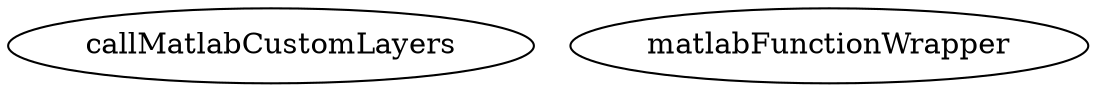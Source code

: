 /* Created by mdot for Matlab */
digraph m2html {

  callMatlabCustomLayers [URL="callMatlabCustomLayers.html"];
  matlabFunctionWrapper [URL="matlabFunctionWrapper.html"];
}